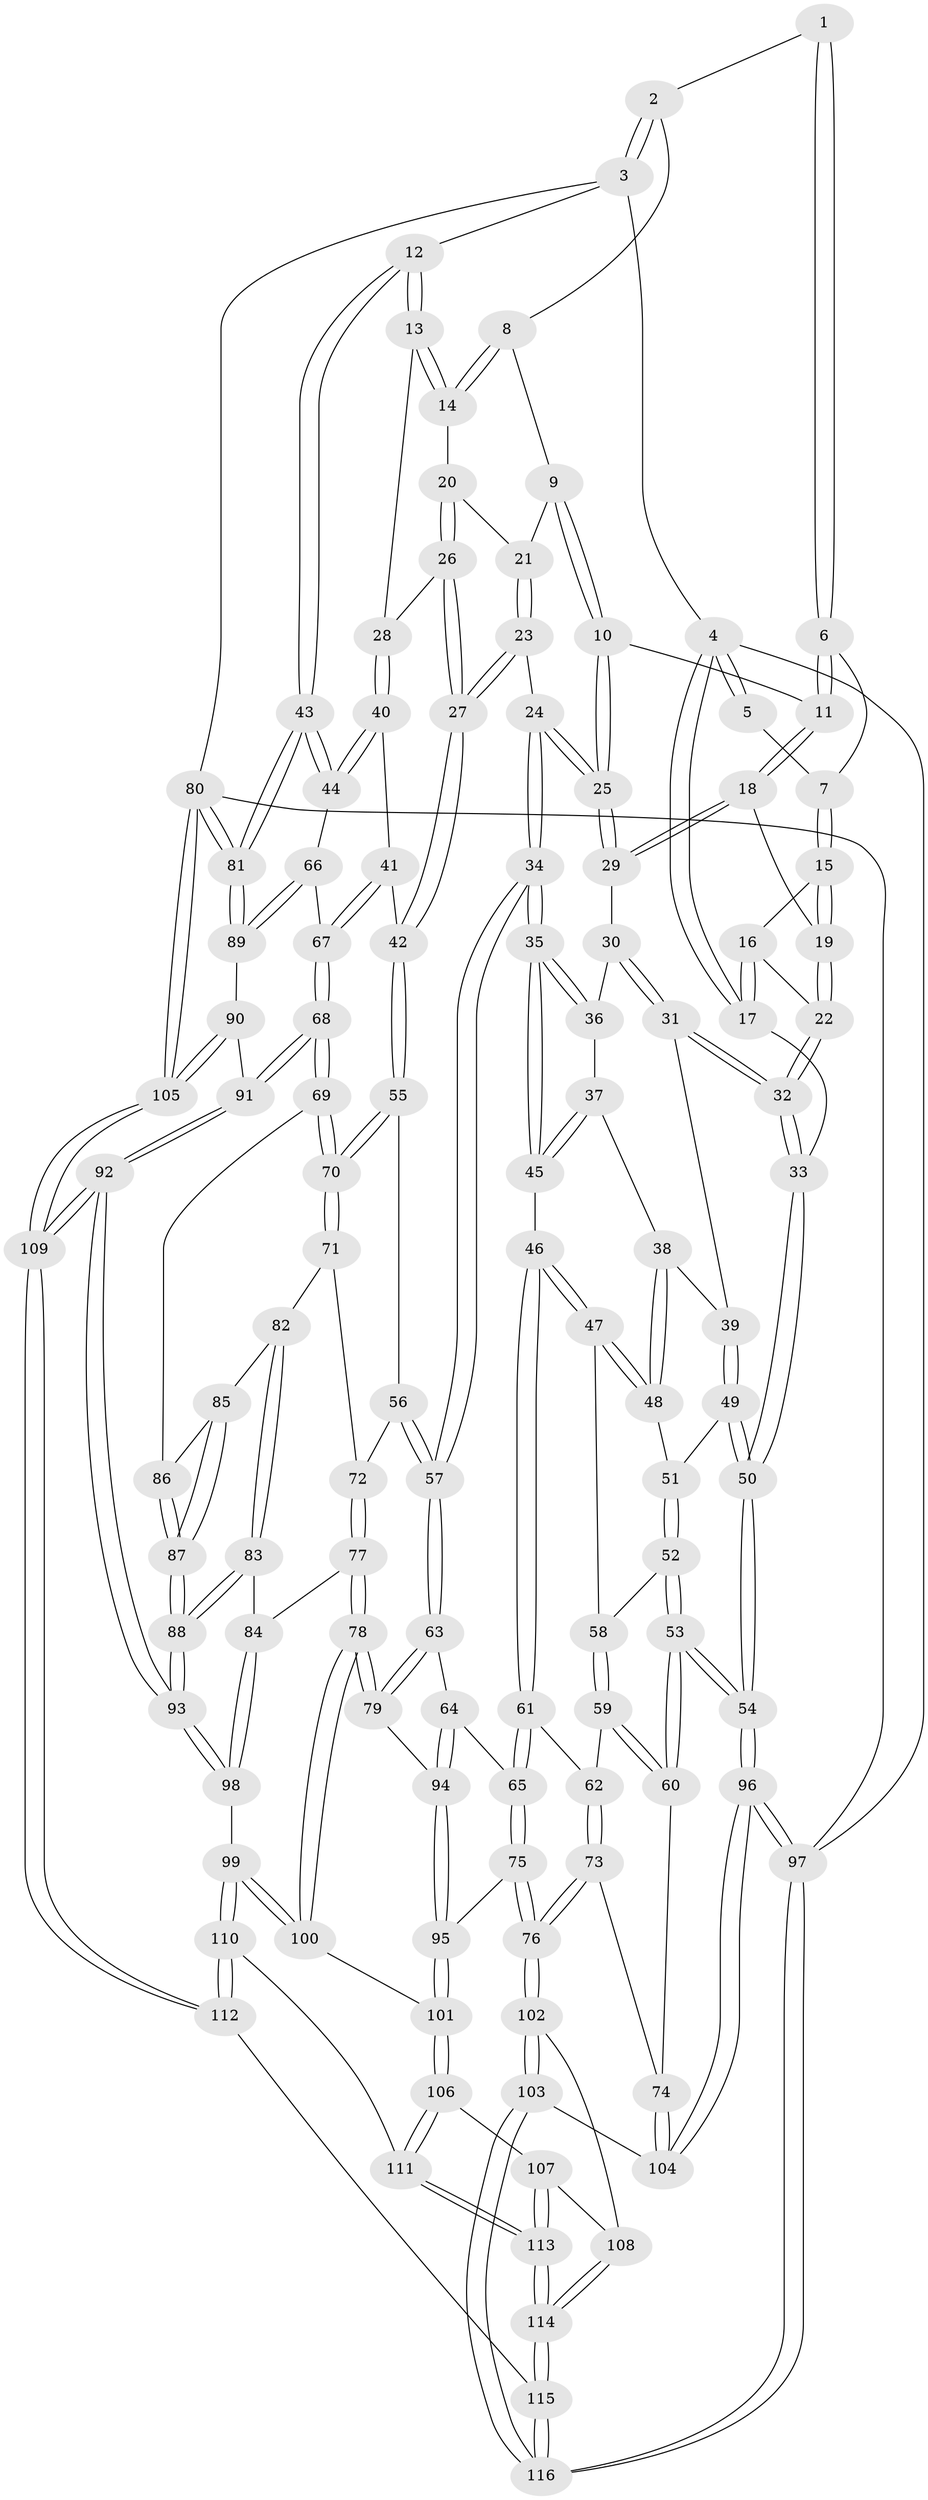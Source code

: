 // coarse degree distribution, {4: 0.32098765432098764, 3: 0.037037037037037035, 5: 0.4074074074074074, 9: 0.024691358024691357, 6: 0.18518518518518517, 7: 0.024691358024691357}
// Generated by graph-tools (version 1.1) at 2025/05/03/04/25 22:05:54]
// undirected, 116 vertices, 287 edges
graph export_dot {
graph [start="1"]
  node [color=gray90,style=filled];
  1 [pos="+0.4506184387302156+0"];
  2 [pos="+0.7112066003937358+0"];
  3 [pos="+1+0"];
  4 [pos="+0+0"];
  5 [pos="+0+0"];
  6 [pos="+0.42665645261747165+0"];
  7 [pos="+0.19269676656030893+0.09170866361165238"];
  8 [pos="+0.6749806792644171+0.07271667189353312"];
  9 [pos="+0.6301679469462962+0.14083860557443534"];
  10 [pos="+0.5236451476028646+0.2019924292286593"];
  11 [pos="+0.433254044305538+0.025262063386055727"];
  12 [pos="+1+0"];
  13 [pos="+1+0.1636858744391972"];
  14 [pos="+0.8174176124989699+0.1956877118197982"];
  15 [pos="+0.18144461215682653+0.14219920577663392"];
  16 [pos="+0.08010124029437911+0.12564786536574854"];
  17 [pos="+0+0"];
  18 [pos="+0.2649276512858892+0.23161058598622775"];
  19 [pos="+0.1890884812832445+0.16512409318578475"];
  20 [pos="+0.7724324092690419+0.217066776989133"];
  21 [pos="+0.7687270184638089+0.21730897590489334"];
  22 [pos="+0.05567600745062128+0.27436396324733636"];
  23 [pos="+0.5364816839673642+0.31936708652066187"];
  24 [pos="+0.5256429760697787+0.31659616709792887"];
  25 [pos="+0.5187408906437762+0.30123436384078706"];
  26 [pos="+0.7394344641867976+0.3529338979505237"];
  27 [pos="+0.7059452595349558+0.4231335728962848"];
  28 [pos="+0.9663144896303905+0.24185974505960853"];
  29 [pos="+0.2718016005456854+0.25089653777536447"];
  30 [pos="+0.240563122987084+0.32373121838138674"];
  31 [pos="+0.15768409666006125+0.361890530934509"];
  32 [pos="+0+0.33818186750676543"];
  33 [pos="+0+0.38847821330458676"];
  34 [pos="+0.4339265927218014+0.48783281795613237"];
  35 [pos="+0.3355559613183839+0.44977245800183696"];
  36 [pos="+0.2559208449671641+0.3469056337799334"];
  37 [pos="+0.227537700268598+0.4416478947568343"];
  38 [pos="+0.16634942522015642+0.3869725028202016"];
  39 [pos="+0.16177505386985838+0.3803628312576998"];
  40 [pos="+0.8666410884828497+0.442756972873044"];
  41 [pos="+0.7781079099889692+0.4521165436018112"];
  42 [pos="+0.7271630179585824+0.45134873033210327"];
  43 [pos="+1+0.6231439737996867"];
  44 [pos="+0.9640013871685077+0.5766021053536473"];
  45 [pos="+0.24355907350773479+0.484707742390543"];
  46 [pos="+0.23113585633449593+0.49317456171763463"];
  47 [pos="+0.2297956770121775+0.49296864572739374"];
  48 [pos="+0.2134283794832184+0.475294233747764"];
  49 [pos="+0.15484709800572521+0.45018959167940065"];
  50 [pos="+0+0.5524694318832212"];
  51 [pos="+0.15592939709340195+0.45617334211579813"];
  52 [pos="+0.1500153253701828+0.4987301736135005"];
  53 [pos="+0+0.5974568364179548"];
  54 [pos="+0+0.594451457763467"];
  55 [pos="+0.6946521218385026+0.5312234594201612"];
  56 [pos="+0.5339229539982682+0.5662678299356455"];
  57 [pos="+0.4394777725251435+0.5316162194325103"];
  58 [pos="+0.17538205739733714+0.5097961931821041"];
  59 [pos="+0.17408854369004448+0.5727008267273751"];
  60 [pos="+0+0.6097175564181665"];
  61 [pos="+0.24512448139386683+0.6009621786701886"];
  62 [pos="+0.2319215845556437+0.6033639300931656"];
  63 [pos="+0.4039274999277603+0.5972114686941867"];
  64 [pos="+0.3317683218655975+0.6257211507585813"];
  65 [pos="+0.3244675655106622+0.6278040313809082"];
  66 [pos="+0.9441622817392867+0.5898224171358205"];
  67 [pos="+0.8256744309959004+0.6335785238238326"];
  68 [pos="+0.7792133914540257+0.6615172454542136"];
  69 [pos="+0.7220836876770933+0.6284990061448689"];
  70 [pos="+0.7188337071551585+0.6223117517604649"];
  71 [pos="+0.5785149440142289+0.6367649382030213"];
  72 [pos="+0.5723447003171179+0.6285519219773638"];
  73 [pos="+0.10872524840857047+0.7286356523766656"];
  74 [pos="+0.05387186170079212+0.7168004987684181"];
  75 [pos="+0.24762607386911112+0.7620687910518849"];
  76 [pos="+0.1797898761101762+0.7749455994490181"];
  77 [pos="+0.4881307287957555+0.7306499925761106"];
  78 [pos="+0.45579156852883557+0.7243647515816319"];
  79 [pos="+0.44844697610325074+0.7135045524469636"];
  80 [pos="+1+1"];
  81 [pos="+1+0.7592890914826236"];
  82 [pos="+0.5803860699433983+0.6440837568493196"];
  83 [pos="+0.5543591962554247+0.7326721853458568"];
  84 [pos="+0.49704281244552856+0.7330193271972488"];
  85 [pos="+0.6013693658484347+0.6617300195070684"];
  86 [pos="+0.6831091841516087+0.6700183406249693"];
  87 [pos="+0.6407867384054179+0.7420790266403791"];
  88 [pos="+0.6312851594681456+0.7763577161511647"];
  89 [pos="+0.8735356822792517+0.7625214464302699"];
  90 [pos="+0.8377584362057701+0.7797707302066733"];
  91 [pos="+0.7984216872662683+0.773991368086838"];
  92 [pos="+0.6866382071372213+0.877789958710608"];
  93 [pos="+0.6678124581770537+0.8630144870010695"];
  94 [pos="+0.3480609191217227+0.764573980305486"];
  95 [pos="+0.31210346419126206+0.806255826215914"];
  96 [pos="+0+1"];
  97 [pos="+0+1"];
  98 [pos="+0.5499553046090442+0.8612131618371489"];
  99 [pos="+0.49268230549514536+0.8760517715633087"];
  100 [pos="+0.4331368455862119+0.8233807828152552"];
  101 [pos="+0.3450930249739734+0.8576640313459748"];
  102 [pos="+0.18325300693119984+0.8919242810718616"];
  103 [pos="+0.15649223123665829+0.9152633797389177"];
  104 [pos="+0.06891187925550779+0.8872384614652689"];
  105 [pos="+1+1"];
  106 [pos="+0.3422170642127246+0.8677996362373316"];
  107 [pos="+0.3220215541999997+0.8869971232277688"];
  108 [pos="+0.22971543252510768+0.9102545820528795"];
  109 [pos="+0.7661103096808588+1"];
  110 [pos="+0.4708133524366185+0.9507381304454773"];
  111 [pos="+0.3975686051464721+0.9362231306009272"];
  112 [pos="+0.5829408110100698+1"];
  113 [pos="+0.3101017747297938+1"];
  114 [pos="+0.30078496039713964+1"];
  115 [pos="+0.29499639980961384+1"];
  116 [pos="+0.02406335851928984+1"];
  1 -- 2;
  1 -- 6;
  1 -- 6;
  2 -- 3;
  2 -- 3;
  2 -- 8;
  3 -- 4;
  3 -- 12;
  3 -- 80;
  4 -- 5;
  4 -- 5;
  4 -- 17;
  4 -- 17;
  4 -- 97;
  5 -- 7;
  6 -- 7;
  6 -- 11;
  6 -- 11;
  7 -- 15;
  7 -- 15;
  8 -- 9;
  8 -- 14;
  8 -- 14;
  9 -- 10;
  9 -- 10;
  9 -- 21;
  10 -- 11;
  10 -- 25;
  10 -- 25;
  11 -- 18;
  11 -- 18;
  12 -- 13;
  12 -- 13;
  12 -- 43;
  12 -- 43;
  13 -- 14;
  13 -- 14;
  13 -- 28;
  14 -- 20;
  15 -- 16;
  15 -- 19;
  15 -- 19;
  16 -- 17;
  16 -- 17;
  16 -- 22;
  17 -- 33;
  18 -- 19;
  18 -- 29;
  18 -- 29;
  19 -- 22;
  19 -- 22;
  20 -- 21;
  20 -- 26;
  20 -- 26;
  21 -- 23;
  21 -- 23;
  22 -- 32;
  22 -- 32;
  23 -- 24;
  23 -- 27;
  23 -- 27;
  24 -- 25;
  24 -- 25;
  24 -- 34;
  24 -- 34;
  25 -- 29;
  25 -- 29;
  26 -- 27;
  26 -- 27;
  26 -- 28;
  27 -- 42;
  27 -- 42;
  28 -- 40;
  28 -- 40;
  29 -- 30;
  30 -- 31;
  30 -- 31;
  30 -- 36;
  31 -- 32;
  31 -- 32;
  31 -- 39;
  32 -- 33;
  32 -- 33;
  33 -- 50;
  33 -- 50;
  34 -- 35;
  34 -- 35;
  34 -- 57;
  34 -- 57;
  35 -- 36;
  35 -- 36;
  35 -- 45;
  35 -- 45;
  36 -- 37;
  37 -- 38;
  37 -- 45;
  37 -- 45;
  38 -- 39;
  38 -- 48;
  38 -- 48;
  39 -- 49;
  39 -- 49;
  40 -- 41;
  40 -- 44;
  40 -- 44;
  41 -- 42;
  41 -- 67;
  41 -- 67;
  42 -- 55;
  42 -- 55;
  43 -- 44;
  43 -- 44;
  43 -- 81;
  43 -- 81;
  44 -- 66;
  45 -- 46;
  46 -- 47;
  46 -- 47;
  46 -- 61;
  46 -- 61;
  47 -- 48;
  47 -- 48;
  47 -- 58;
  48 -- 51;
  49 -- 50;
  49 -- 50;
  49 -- 51;
  50 -- 54;
  50 -- 54;
  51 -- 52;
  51 -- 52;
  52 -- 53;
  52 -- 53;
  52 -- 58;
  53 -- 54;
  53 -- 54;
  53 -- 60;
  53 -- 60;
  54 -- 96;
  54 -- 96;
  55 -- 56;
  55 -- 70;
  55 -- 70;
  56 -- 57;
  56 -- 57;
  56 -- 72;
  57 -- 63;
  57 -- 63;
  58 -- 59;
  58 -- 59;
  59 -- 60;
  59 -- 60;
  59 -- 62;
  60 -- 74;
  61 -- 62;
  61 -- 65;
  61 -- 65;
  62 -- 73;
  62 -- 73;
  63 -- 64;
  63 -- 79;
  63 -- 79;
  64 -- 65;
  64 -- 94;
  64 -- 94;
  65 -- 75;
  65 -- 75;
  66 -- 67;
  66 -- 89;
  66 -- 89;
  67 -- 68;
  67 -- 68;
  68 -- 69;
  68 -- 69;
  68 -- 91;
  68 -- 91;
  69 -- 70;
  69 -- 70;
  69 -- 86;
  70 -- 71;
  70 -- 71;
  71 -- 72;
  71 -- 82;
  72 -- 77;
  72 -- 77;
  73 -- 74;
  73 -- 76;
  73 -- 76;
  74 -- 104;
  74 -- 104;
  75 -- 76;
  75 -- 76;
  75 -- 95;
  76 -- 102;
  76 -- 102;
  77 -- 78;
  77 -- 78;
  77 -- 84;
  78 -- 79;
  78 -- 79;
  78 -- 100;
  78 -- 100;
  79 -- 94;
  80 -- 81;
  80 -- 81;
  80 -- 105;
  80 -- 105;
  80 -- 97;
  81 -- 89;
  81 -- 89;
  82 -- 83;
  82 -- 83;
  82 -- 85;
  83 -- 84;
  83 -- 88;
  83 -- 88;
  84 -- 98;
  84 -- 98;
  85 -- 86;
  85 -- 87;
  85 -- 87;
  86 -- 87;
  86 -- 87;
  87 -- 88;
  87 -- 88;
  88 -- 93;
  88 -- 93;
  89 -- 90;
  90 -- 91;
  90 -- 105;
  90 -- 105;
  91 -- 92;
  91 -- 92;
  92 -- 93;
  92 -- 93;
  92 -- 109;
  92 -- 109;
  93 -- 98;
  93 -- 98;
  94 -- 95;
  94 -- 95;
  95 -- 101;
  95 -- 101;
  96 -- 97;
  96 -- 97;
  96 -- 104;
  96 -- 104;
  97 -- 116;
  97 -- 116;
  98 -- 99;
  99 -- 100;
  99 -- 100;
  99 -- 110;
  99 -- 110;
  100 -- 101;
  101 -- 106;
  101 -- 106;
  102 -- 103;
  102 -- 103;
  102 -- 108;
  103 -- 104;
  103 -- 116;
  103 -- 116;
  105 -- 109;
  105 -- 109;
  106 -- 107;
  106 -- 111;
  106 -- 111;
  107 -- 108;
  107 -- 113;
  107 -- 113;
  108 -- 114;
  108 -- 114;
  109 -- 112;
  109 -- 112;
  110 -- 111;
  110 -- 112;
  110 -- 112;
  111 -- 113;
  111 -- 113;
  112 -- 115;
  113 -- 114;
  113 -- 114;
  114 -- 115;
  114 -- 115;
  115 -- 116;
  115 -- 116;
}
